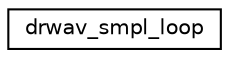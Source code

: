 digraph "Graphical Class Hierarchy"
{
 // LATEX_PDF_SIZE
  edge [fontname="Helvetica",fontsize="10",labelfontname="Helvetica",labelfontsize="10"];
  node [fontname="Helvetica",fontsize="10",shape=record];
  rankdir="LR";
  Node0 [label="drwav_smpl_loop",height=0.2,width=0.4,color="black", fillcolor="white", style="filled",URL="$structdrwav__smpl__loop.html",tooltip=" "];
}
